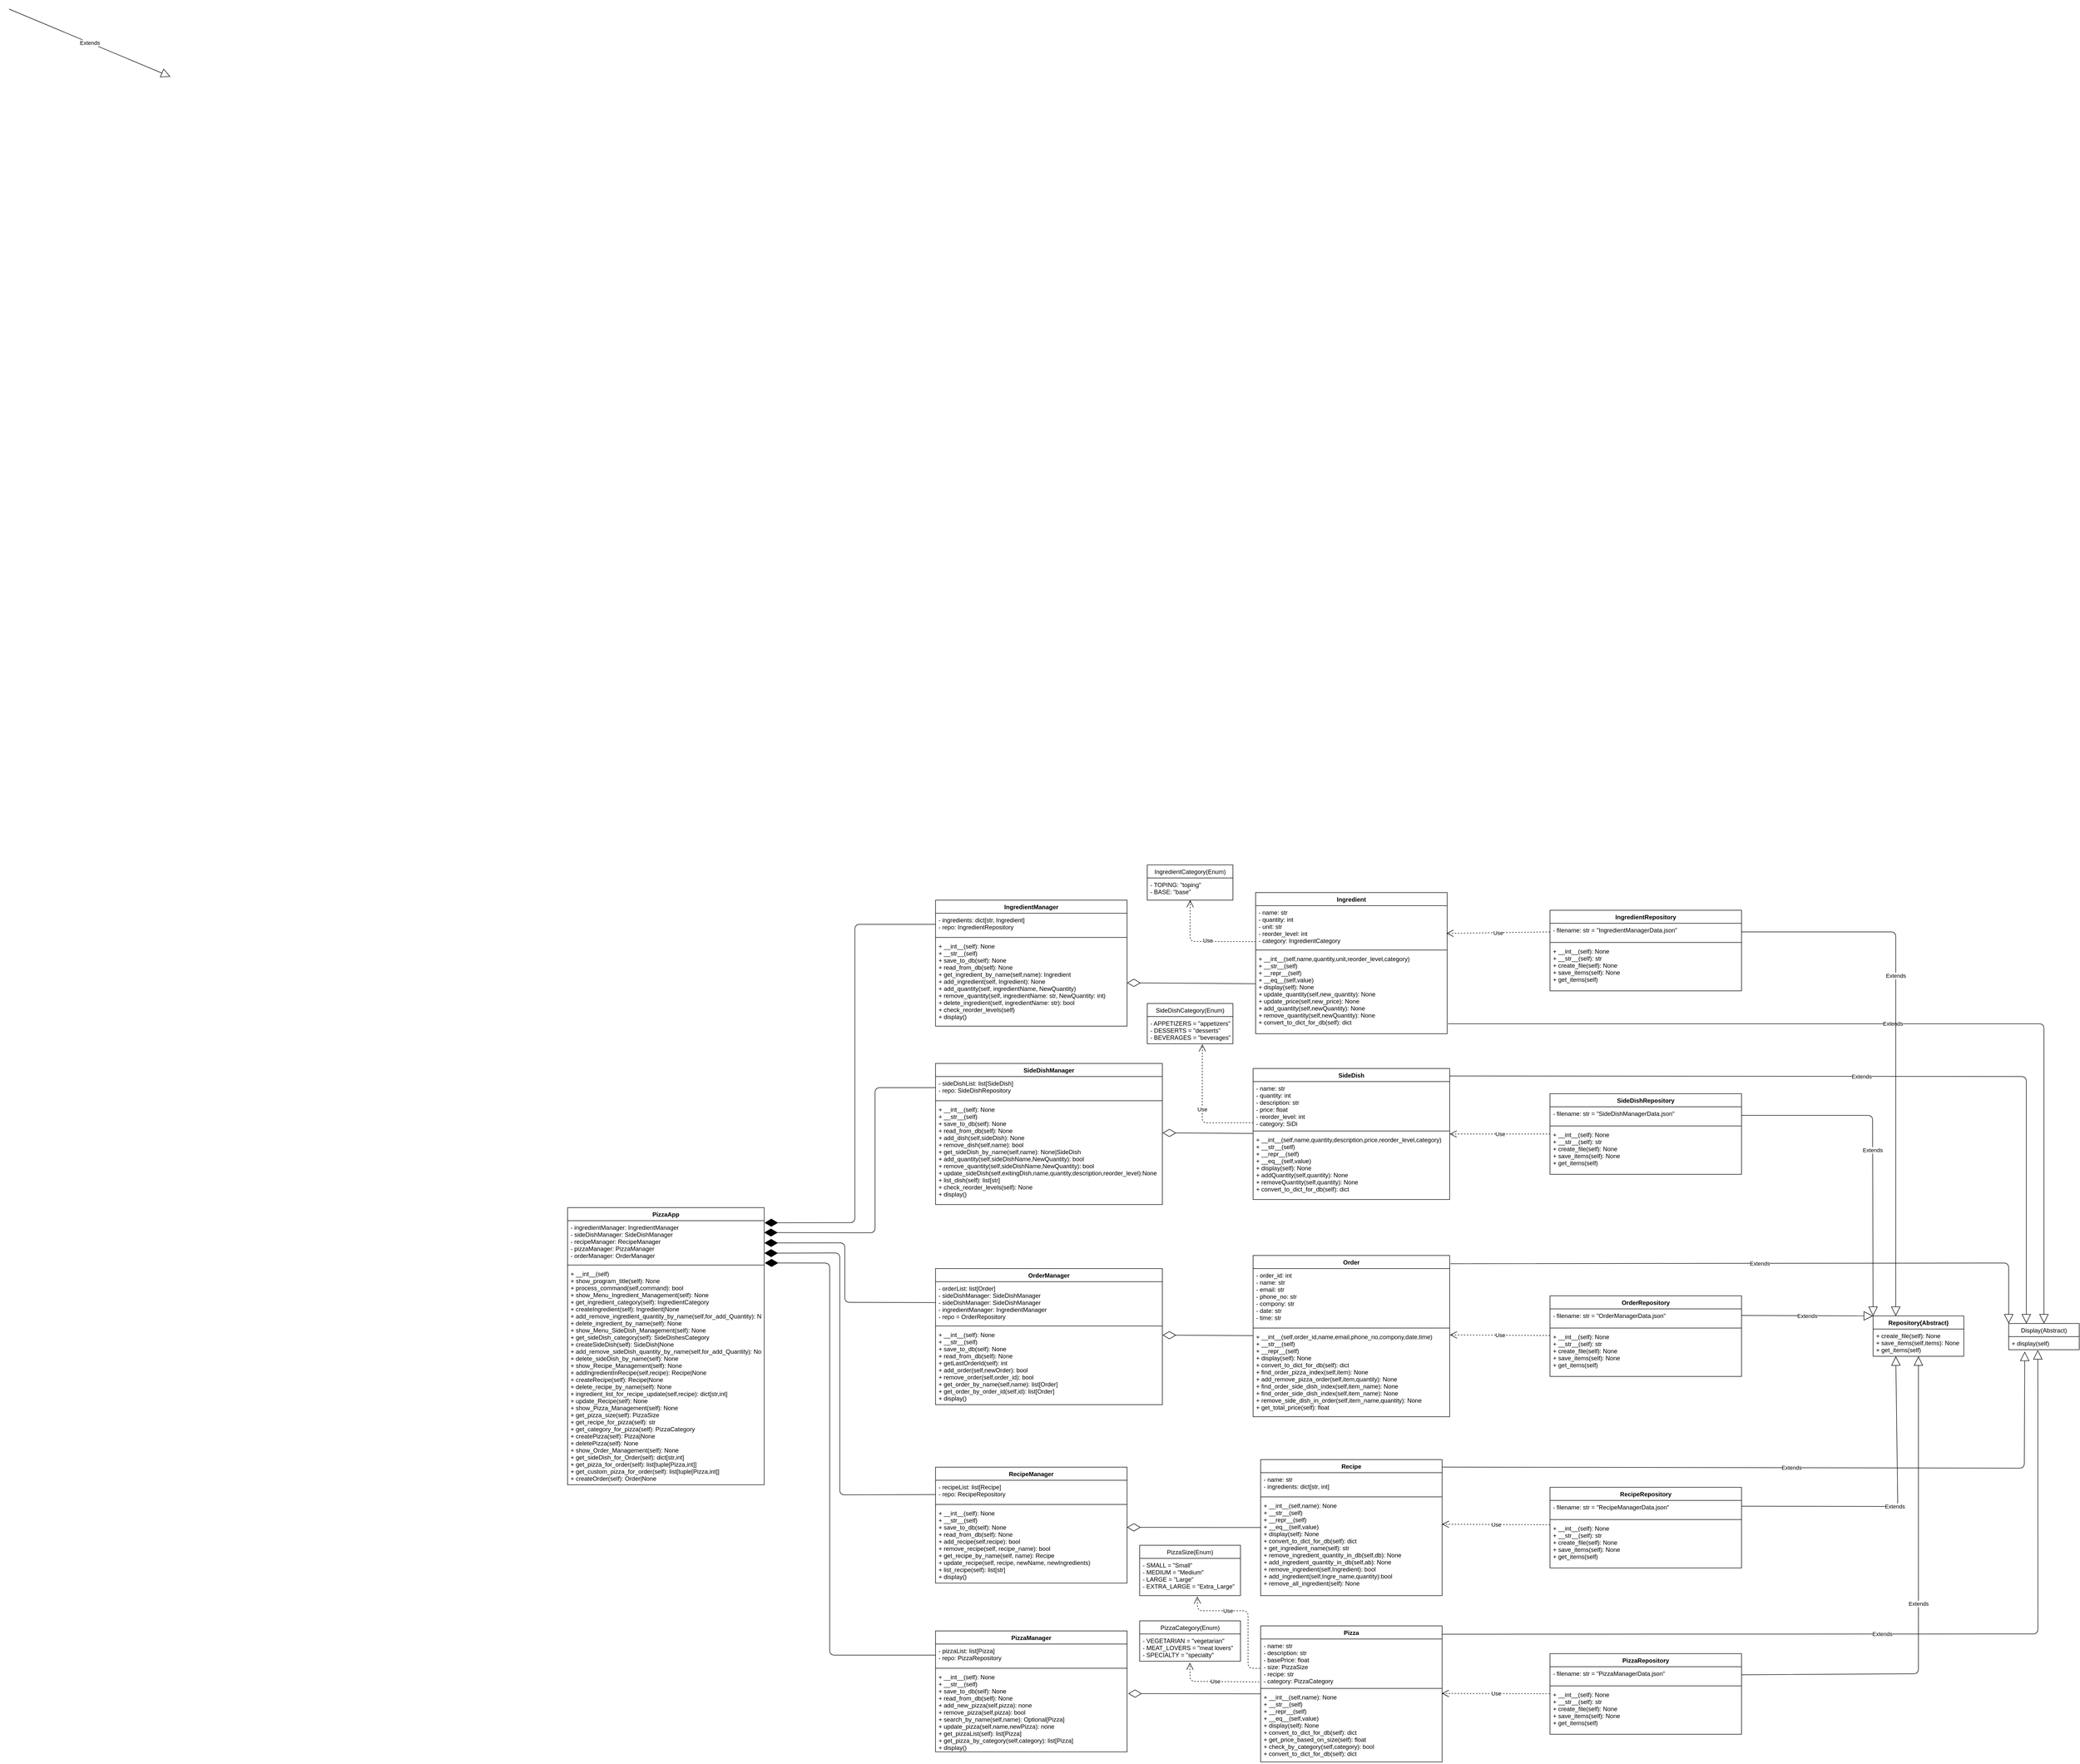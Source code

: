 <mxfile>
    <diagram id="J7m0HLziaFzGGJ3oxKKx" name="Page-1">
        <mxGraphModel dx="22140" dy="11100" grid="1" gridSize="10" guides="1" tooltips="1" connect="1" arrows="1" fold="1" page="1" pageScale="5" pageWidth="827" pageHeight="1169" math="0" shadow="0">
            <root>
                <mxCell id="0"/>
                <mxCell id="1" parent="0"/>
                <mxCell id="2" value="Recipe" style="swimlane;fontStyle=1;align=center;verticalAlign=top;childLayout=stackLayout;horizontal=1;startSize=26;horizontalStack=0;resizeParent=1;resizeParentMax=0;resizeLast=0;collapsible=1;marginBottom=0;" parent="1" vertex="1">
                    <mxGeometry x="1943" y="3213" width="360" height="270" as="geometry"/>
                </mxCell>
                <mxCell id="3" value="- name: str&#10;- ingredients: dict[str, int]" style="text;strokeColor=none;fillColor=none;align=left;verticalAlign=top;spacingLeft=4;spacingRight=4;overflow=hidden;rotatable=0;points=[[0,0.5],[1,0.5]];portConstraint=eastwest;" parent="2" vertex="1">
                    <mxGeometry y="26" width="360" height="44" as="geometry"/>
                </mxCell>
                <mxCell id="4" value="" style="line;strokeWidth=1;fillColor=none;align=left;verticalAlign=middle;spacingTop=-1;spacingLeft=3;spacingRight=3;rotatable=0;labelPosition=right;points=[];portConstraint=eastwest;strokeColor=inherit;" parent="2" vertex="1">
                    <mxGeometry y="70" width="360" height="8" as="geometry"/>
                </mxCell>
                <mxCell id="5" value="+ __int__(self,name): None&#10;+ __str__(self)&#10;+ __repr__(self)&#10;+ __eq__(self,value)&#10;+ display(self): None&#10;+ convert_to_dict_for_db(self): dict&#10;+ get_ingredient_name(self): str&#10;+ remove_ingredient_quantity_in_db(self,db): None&#10;+ add_ingredient_quantity_in_db(self,ab): None&#10;+ remove_ingredient(self,Ingredient): bool&#10;+ add_ingredient(self,Ingre_name,quantity):bool&#10;+ remove_all_ingredient(self): None" style="text;strokeColor=none;fillColor=none;align=left;verticalAlign=top;spacingLeft=4;spacingRight=4;overflow=hidden;rotatable=0;points=[[0,0.5],[1,0.5]];portConstraint=eastwest;" parent="2" vertex="1">
                    <mxGeometry y="78" width="360" height="192" as="geometry"/>
                </mxCell>
                <mxCell id="10" value="Display(Abstract)" style="swimlane;fontStyle=0;childLayout=stackLayout;horizontal=1;startSize=26;fillColor=none;horizontalStack=0;resizeParent=1;resizeParentMax=0;resizeLast=0;collapsible=1;marginBottom=0;" parent="1" vertex="1">
                    <mxGeometry x="3427" y="2943" width="140" height="52" as="geometry"/>
                </mxCell>
                <mxCell id="12" value="+ display(self)" style="text;strokeColor=none;fillColor=none;align=left;verticalAlign=top;spacingLeft=4;spacingRight=4;overflow=hidden;rotatable=0;points=[[0,0.5],[1,0.5]];portConstraint=eastwest;" parent="10" vertex="1">
                    <mxGeometry y="26" width="140" height="26" as="geometry"/>
                </mxCell>
                <mxCell id="14" value="Ingredient" style="swimlane;fontStyle=1;align=center;verticalAlign=top;childLayout=stackLayout;horizontal=1;startSize=26;horizontalStack=0;resizeParent=1;resizeParentMax=0;resizeLast=0;collapsible=1;marginBottom=0;" parent="1" vertex="1">
                    <mxGeometry x="1933" y="2088" width="380" height="280" as="geometry"/>
                </mxCell>
                <mxCell id="15" value="- name: str&#10;- quantity: int&#10;- unit: str&#10;- reorder_level: int&#10;- category: IngredientCategory" style="text;strokeColor=none;fillColor=none;align=left;verticalAlign=top;spacingLeft=4;spacingRight=4;overflow=hidden;rotatable=0;points=[[0,0.5],[1,0.5]];portConstraint=eastwest;" parent="14" vertex="1">
                    <mxGeometry y="26" width="380" height="84" as="geometry"/>
                </mxCell>
                <mxCell id="16" value="" style="line;strokeWidth=1;fillColor=none;align=left;verticalAlign=middle;spacingTop=-1;spacingLeft=3;spacingRight=3;rotatable=0;labelPosition=right;points=[];portConstraint=eastwest;strokeColor=inherit;" parent="14" vertex="1">
                    <mxGeometry y="110" width="380" height="8" as="geometry"/>
                </mxCell>
                <mxCell id="17" value="+ __int__(self,name,quantity,unit,reorder_level,category)&#10;+ __str__(self)&#10;+ __repr__(self)&#10;+ __eq__(self,value)&#10;+ display(self): None&#10;+ update_quantity(self,new_quantity): None&#10;+ update_price(self,new_price): None&#10;+ add_quantity(self,newQuantity): None&#10;+ remove_quantity(self,newQuantity): None&#10;+ convert_to_dict_for_db(self): dict" style="text;strokeColor=none;fillColor=none;align=left;verticalAlign=top;spacingLeft=4;spacingRight=4;overflow=hidden;rotatable=0;points=[[0,0.5],[1,0.5]];portConstraint=eastwest;" parent="14" vertex="1">
                    <mxGeometry y="118" width="380" height="162" as="geometry"/>
                </mxCell>
                <mxCell id="24" value="Extends" style="endArrow=block;endSize=16;endFill=0;html=1;" parent="1" target="18" edge="1">
                    <mxGeometry width="160" relative="1" as="geometry">
                        <mxPoint x="-540" y="335" as="sourcePoint"/>
                        <mxPoint x="-220" y="469" as="targetPoint"/>
                    </mxGeometry>
                </mxCell>
                <mxCell id="25" value="Extends" style="endArrow=block;endSize=16;endFill=0;html=1;exitX=1.004;exitY=0.878;exitDx=0;exitDy=0;exitPerimeter=0;edgeStyle=orthogonalEdgeStyle;elbow=vertical;" parent="1" source="17" target="10" edge="1">
                    <mxGeometry x="-0.006" width="160" relative="1" as="geometry">
                        <mxPoint x="2245.76" y="2345.644" as="sourcePoint"/>
                        <mxPoint x="1700.59" y="1133" as="targetPoint"/>
                        <mxPoint x="-1" as="offset"/>
                    </mxGeometry>
                </mxCell>
                <mxCell id="26" value="Extends" style="endArrow=block;endSize=16;endFill=0;html=1;entryX=0.228;entryY=1.147;entryDx=0;entryDy=0;entryPerimeter=0;exitX=1.001;exitY=0.055;exitDx=0;exitDy=0;exitPerimeter=0;" parent="1" source="2" target="12" edge="1">
                    <mxGeometry width="160" relative="1" as="geometry">
                        <mxPoint x="2298" y="3223" as="sourcePoint"/>
                        <mxPoint x="1907.237" y="1094" as="targetPoint"/>
                        <Array as="points">
                            <mxPoint x="3458" y="3230"/>
                        </Array>
                    </mxGeometry>
                </mxCell>
                <mxCell id="27" value="IngredientCategory(Enum)" style="swimlane;fontStyle=0;childLayout=stackLayout;horizontal=1;startSize=26;fillColor=none;horizontalStack=0;resizeParent=1;resizeParentMax=0;resizeLast=0;collapsible=1;marginBottom=0;" vertex="1" parent="1">
                    <mxGeometry x="1718" y="2033" width="170" height="70" as="geometry"/>
                </mxCell>
                <mxCell id="28" value="- TOPING: &quot;toping&quot;&#10;- BASE: &quot;base&quot;" style="text;strokeColor=none;fillColor=none;align=left;verticalAlign=top;spacingLeft=4;spacingRight=4;overflow=hidden;rotatable=0;points=[[0,0.5],[1,0.5]];portConstraint=eastwest;" vertex="1" parent="27">
                    <mxGeometry y="26" width="170" height="44" as="geometry"/>
                </mxCell>
                <mxCell id="29" value="SideDishCategory(Enum)" style="swimlane;fontStyle=0;childLayout=stackLayout;horizontal=1;startSize=26;fillColor=none;horizontalStack=0;resizeParent=1;resizeParentMax=0;resizeLast=0;collapsible=1;marginBottom=0;" vertex="1" parent="1">
                    <mxGeometry x="1718" y="2308" width="170" height="80" as="geometry"/>
                </mxCell>
                <mxCell id="30" value="- APPETIZERS = &quot;appetizers&quot;&#10;- DESSERTS = &quot;desserts&quot;&#10;- BEVERAGES = &quot;beverages&quot;" style="text;strokeColor=none;fillColor=none;align=left;verticalAlign=top;spacingLeft=4;spacingRight=4;overflow=hidden;rotatable=0;points=[[0,0.5],[1,0.5]];portConstraint=eastwest;" vertex="1" parent="29">
                    <mxGeometry y="26" width="170" height="54" as="geometry"/>
                </mxCell>
                <mxCell id="32" value="PizzaCategory(Enum)" style="swimlane;fontStyle=0;childLayout=stackLayout;horizontal=1;startSize=26;fillColor=none;horizontalStack=0;resizeParent=1;resizeParentMax=0;resizeLast=0;collapsible=1;marginBottom=0;" vertex="1" parent="1">
                    <mxGeometry x="1703" y="3533" width="200" height="80" as="geometry"/>
                </mxCell>
                <mxCell id="33" value="- VEGETARIAN = &quot;vegetarian&quot;&#10;- MEAT_LOVERS = &quot;meat lovers&quot;&#10;- SPECIALTY = &quot;specialty&quot;" style="text;strokeColor=none;fillColor=none;align=left;verticalAlign=top;spacingLeft=4;spacingRight=4;overflow=hidden;rotatable=0;points=[[0,0.5],[1,0.5]];portConstraint=eastwest;" vertex="1" parent="32">
                    <mxGeometry y="26" width="200" height="54" as="geometry"/>
                </mxCell>
                <mxCell id="34" value="PizzaSize(Enum)" style="swimlane;fontStyle=0;childLayout=stackLayout;horizontal=1;startSize=26;fillColor=none;horizontalStack=0;resizeParent=1;resizeParentMax=0;resizeLast=0;collapsible=1;marginBottom=0;" vertex="1" parent="1">
                    <mxGeometry x="1703" y="3383" width="200" height="100" as="geometry"/>
                </mxCell>
                <mxCell id="35" value="- SMALL = &quot;Small&quot;&#10;- MEDIUM = &quot;Medium&quot;&#10;- LARGE = &quot;Large&quot;&#10;- EXTRA_LARGE = &quot;Extra_Large&quot;" style="text;strokeColor=none;fillColor=none;align=left;verticalAlign=top;spacingLeft=4;spacingRight=4;overflow=hidden;rotatable=0;points=[[0,0.5],[1,0.5]];portConstraint=eastwest;fontStyle=0" vertex="1" parent="34">
                    <mxGeometry y="26" width="200" height="74" as="geometry"/>
                </mxCell>
                <mxCell id="71" value="Pizza" style="swimlane;fontStyle=1;align=center;verticalAlign=top;childLayout=stackLayout;horizontal=1;startSize=26;horizontalStack=0;resizeParent=1;resizeParentMax=0;resizeLast=0;collapsible=1;marginBottom=0;" vertex="1" parent="1">
                    <mxGeometry x="1943" y="3543" width="360" height="270" as="geometry"/>
                </mxCell>
                <mxCell id="72" value="- name: str&#10;- description: str&#10;- basePrice: float&#10;- size: PizzaSize&#10;- recipe: str&#10;- category: PizzaCategory" style="text;strokeColor=none;fillColor=none;align=left;verticalAlign=top;spacingLeft=4;spacingRight=4;overflow=hidden;rotatable=0;points=[[0,0.5],[1,0.5]];portConstraint=eastwest;" vertex="1" parent="71">
                    <mxGeometry y="26" width="360" height="94" as="geometry"/>
                </mxCell>
                <mxCell id="73" value="" style="line;strokeWidth=1;fillColor=none;align=left;verticalAlign=middle;spacingTop=-1;spacingLeft=3;spacingRight=3;rotatable=0;labelPosition=right;points=[];portConstraint=eastwest;strokeColor=inherit;" vertex="1" parent="71">
                    <mxGeometry y="120" width="360" height="8" as="geometry"/>
                </mxCell>
                <mxCell id="74" value="+ __int__(self,name): None&#10;+ __str__(self)&#10;+ __repr__(self)&#10;+ __eq__(self,value)&#10;+ display(self): None&#10;+ convert_to_dict_for_db(self): dict&#10;+ get_price_based_on_size(self): float&#10;+ check_by_category(self,category): bool&#10;+ convert_to_dict_for_db(self): dict&#10;" style="text;strokeColor=none;fillColor=none;align=left;verticalAlign=top;spacingLeft=4;spacingRight=4;overflow=hidden;rotatable=0;points=[[0,0.5],[1,0.5]];portConstraint=eastwest;" vertex="1" parent="71">
                    <mxGeometry y="128" width="360" height="142" as="geometry"/>
                </mxCell>
                <mxCell id="83" value="Order" style="swimlane;fontStyle=1;align=center;verticalAlign=top;childLayout=stackLayout;horizontal=1;startSize=26;horizontalStack=0;resizeParent=1;resizeParentMax=0;resizeLast=0;collapsible=1;marginBottom=0;" vertex="1" parent="1">
                    <mxGeometry x="1928" y="2808" width="390" height="320" as="geometry"/>
                </mxCell>
                <mxCell id="84" value="- order_id: int&#10;- name: str&#10;- email: str&#10;- phone_no: str&#10;- compony: str&#10;- date: str&#10;- time: str" style="text;strokeColor=none;fillColor=none;align=left;verticalAlign=top;spacingLeft=4;spacingRight=4;overflow=hidden;rotatable=0;points=[[0,0.5],[1,0.5]];portConstraint=eastwest;" vertex="1" parent="83">
                    <mxGeometry y="26" width="390" height="114" as="geometry"/>
                </mxCell>
                <mxCell id="85" value="" style="line;strokeWidth=1;fillColor=none;align=left;verticalAlign=middle;spacingTop=-1;spacingLeft=3;spacingRight=3;rotatable=0;labelPosition=right;points=[];portConstraint=eastwest;strokeColor=inherit;" vertex="1" parent="83">
                    <mxGeometry y="140" width="390" height="8" as="geometry"/>
                </mxCell>
                <mxCell id="86" value="+ __int__(self,order_id,name,email,phone_no,compony,date,time)&#10;+ __str__(self)&#10;+ __repr__(self)&#10;+ display(self): None&#10;+ convert_to_dict_for_db(self): dict&#10;+ find_order_pizza_index(self,item): None&#10;+ add_remove_pizza_order(self,item,quantity): None&#10;+ find_order_side_dish_index(self,item_name): None&#10;+ find_order_side_dish_index(self,item_name): None&#10;+ remove_side_dish_in_order(self,item_name,quantity): None&#10;+ get_total_price(self): float" style="text;strokeColor=none;fillColor=none;align=left;verticalAlign=top;spacingLeft=4;spacingRight=4;overflow=hidden;rotatable=0;points=[[0,0.5],[1,0.5]];portConstraint=eastwest;" vertex="1" parent="83">
                    <mxGeometry y="148" width="390" height="172" as="geometry"/>
                </mxCell>
                <mxCell id="95" value="Repository(Abstract)" style="swimlane;fontStyle=1;childLayout=stackLayout;horizontal=1;startSize=26;fillColor=none;horizontalStack=0;resizeParent=1;resizeParentMax=0;resizeLast=0;collapsible=1;marginBottom=0;" vertex="1" parent="1">
                    <mxGeometry x="3158" y="2928" width="180" height="80" as="geometry"/>
                </mxCell>
                <mxCell id="96" value="+ create_file(self): None&#10;+ save_items(self,items): None&#10;+ get_items(self)" style="text;strokeColor=none;fillColor=none;align=left;verticalAlign=top;spacingLeft=4;spacingRight=4;overflow=hidden;rotatable=0;points=[[0,0.5],[1,0.5]];portConstraint=eastwest;" vertex="1" parent="95">
                    <mxGeometry y="26" width="180" height="54" as="geometry"/>
                </mxCell>
                <mxCell id="98" value="Extends" style="endArrow=block;endSize=16;endFill=0;html=1;exitX=1;exitY=0.5;exitDx=0;exitDy=0;entryX=0;entryY=0;entryDx=0;entryDy=0;" edge="1" parent="1" source="163" target="95">
                    <mxGeometry width="160" relative="1" as="geometry">
                        <mxPoint x="2897" y="2530" as="sourcePoint"/>
                        <mxPoint x="1877" y="2327.555" as="targetPoint"/>
                        <Array as="points">
                            <mxPoint x="3157" y="2530"/>
                        </Array>
                    </mxGeometry>
                </mxCell>
                <mxCell id="100" value="Extends" style="endArrow=block;endSize=16;endFill=0;html=1;entryX=0.25;entryY=1;entryDx=0;entryDy=0;exitX=1;exitY=0.25;exitDx=0;exitDy=0;" edge="1" parent="1" target="95">
                    <mxGeometry width="160" relative="1" as="geometry">
                        <mxPoint x="2897.0" y="3305.5" as="sourcePoint"/>
                        <mxPoint x="3347" y="2773" as="targetPoint"/>
                        <Array as="points">
                            <mxPoint x="3207" y="3306"/>
                        </Array>
                    </mxGeometry>
                </mxCell>
                <mxCell id="101" value="Extends" style="endArrow=block;endSize=16;endFill=0;html=1;startArrow=none;exitX=1;exitY=0.5;exitDx=0;exitDy=0;entryX=0.25;entryY=0;entryDx=0;entryDy=0;" edge="1" parent="1" source="159" target="95">
                    <mxGeometry x="-0.264" width="160" relative="1" as="geometry">
                        <mxPoint x="2897" y="2191" as="sourcePoint"/>
                        <mxPoint x="1994.01" y="2313" as="targetPoint"/>
                        <Array as="points">
                            <mxPoint x="3203" y="2166"/>
                        </Array>
                        <mxPoint as="offset"/>
                    </mxGeometry>
                </mxCell>
                <mxCell id="102" value="Extends" style="endArrow=block;endSize=16;endFill=0;html=1;exitX=1.004;exitY=0.051;exitDx=0;exitDy=0;entryX=0;entryY=0;entryDx=0;entryDy=0;exitPerimeter=0;" edge="1" parent="1" source="83" target="10">
                    <mxGeometry width="160" relative="1" as="geometry">
                        <mxPoint x="2250.78" y="2820.16" as="sourcePoint"/>
                        <mxPoint x="2029.398" y="814" as="targetPoint"/>
                        <Array as="points">
                            <mxPoint x="3427" y="2823"/>
                        </Array>
                    </mxGeometry>
                </mxCell>
                <mxCell id="103" value="Extends" style="endArrow=block;endSize=16;endFill=0;html=1;entryX=0.25;entryY=0;entryDx=0;entryDy=0;exitX=1.001;exitY=0.057;exitDx=0;exitDy=0;exitPerimeter=0;" edge="1" parent="1" source="59" target="10">
                    <mxGeometry width="160" relative="1" as="geometry">
                        <mxPoint x="2249.61" y="2451.56" as="sourcePoint"/>
                        <mxPoint x="1986.299" y="814" as="targetPoint"/>
                        <Array as="points">
                            <mxPoint x="3462" y="2453"/>
                        </Array>
                    </mxGeometry>
                </mxCell>
                <mxCell id="104" value="Extends" style="endArrow=block;endSize=16;endFill=0;html=1;entryX=0.413;entryY=1.034;entryDx=0;entryDy=0;entryPerimeter=0;exitX=1.001;exitY=0.061;exitDx=0;exitDy=0;exitPerimeter=0;" edge="1" parent="1" source="71" target="12">
                    <mxGeometry width="160" relative="1" as="geometry">
                        <mxPoint x="2235.72" y="3558.66" as="sourcePoint"/>
                        <mxPoint x="2007.822" y="814" as="targetPoint"/>
                        <Array as="points">
                            <mxPoint x="3485" y="3559"/>
                        </Array>
                    </mxGeometry>
                </mxCell>
                <mxCell id="107" value="Use" style="endArrow=open;endSize=12;dashed=1;html=1;entryX=1.001;entryY=0.056;entryDx=0;entryDy=0;entryPerimeter=0;" edge="1" parent="1" target="86">
                    <mxGeometry width="160" relative="1" as="geometry">
                        <mxPoint x="2517" y="2966.842" as="sourcePoint"/>
                        <mxPoint x="2250" y="2968" as="targetPoint"/>
                    </mxGeometry>
                </mxCell>
                <mxCell id="108" value="Use" style="endArrow=open;endSize=12;dashed=1;html=1;entryX=1;entryY=0.015;entryDx=0;entryDy=0;entryPerimeter=0;exitX=0.001;exitY=0.13;exitDx=0;exitDy=0;exitPerimeter=0;" edge="1" parent="1" source="165" target="62">
                    <mxGeometry width="160" relative="1" as="geometry">
                        <mxPoint x="2517" y="2566.99" as="sourcePoint"/>
                        <mxPoint x="2250" y="2567" as="targetPoint"/>
                    </mxGeometry>
                </mxCell>
                <mxCell id="109" value="Use" style="endArrow=open;endSize=12;dashed=1;html=1;entryX=0.996;entryY=0.655;entryDx=0;entryDy=0;exitX=0;exitY=0.5;exitDx=0;exitDy=0;entryPerimeter=0;" edge="1" parent="1" source="159" target="15">
                    <mxGeometry width="160" relative="1" as="geometry">
                        <mxPoint x="2514.72" y="2163.68" as="sourcePoint"/>
                        <mxPoint x="2245" y="2228" as="targetPoint"/>
                    </mxGeometry>
                </mxCell>
                <mxCell id="110" value="Use" style="endArrow=open;endSize=12;dashed=1;html=1;entryX=0.999;entryY=0.262;entryDx=0;entryDy=0;entryPerimeter=0;" edge="1" parent="1" target="5">
                    <mxGeometry width="160" relative="1" as="geometry">
                        <mxPoint x="2517.0" y="3342.203" as="sourcePoint"/>
                        <mxPoint x="2235" y="3346.759" as="targetPoint"/>
                    </mxGeometry>
                </mxCell>
                <mxCell id="111" value="Use" style="endArrow=open;endSize=12;dashed=1;html=1;entryX=0.998;entryY=0.042;entryDx=0;entryDy=0;entryPerimeter=0;" edge="1" parent="1" target="74">
                    <mxGeometry width="160" relative="1" as="geometry">
                        <mxPoint x="2517.0" y="3677.514" as="sourcePoint"/>
                        <mxPoint x="2235" y="3678" as="targetPoint"/>
                    </mxGeometry>
                </mxCell>
                <mxCell id="112" value="PizzaApp" style="swimlane;fontStyle=1;align=center;verticalAlign=top;childLayout=stackLayout;horizontal=1;startSize=26;horizontalStack=0;resizeParent=1;resizeParentMax=0;resizeLast=0;collapsible=1;marginBottom=0;" vertex="1" parent="1">
                    <mxGeometry x="568" y="2713" width="390" height="550" as="geometry"/>
                </mxCell>
                <mxCell id="113" value="- ingredientManager: IngredientManager&#10;- sideDishManager: SideDishManager&#10;- recipeManager: RecipeManager&#10;- pizzaManager: PizzaManager&#10;- orderManager: OrderManager" style="text;strokeColor=none;fillColor=none;align=left;verticalAlign=top;spacingLeft=4;spacingRight=4;overflow=hidden;rotatable=0;points=[[0,0.5],[1,0.5]];portConstraint=eastwest;" vertex="1" parent="112">
                    <mxGeometry y="26" width="390" height="84" as="geometry"/>
                </mxCell>
                <mxCell id="114" value="" style="line;strokeWidth=1;fillColor=none;align=left;verticalAlign=middle;spacingTop=-1;spacingLeft=3;spacingRight=3;rotatable=0;labelPosition=right;points=[];portConstraint=eastwest;strokeColor=inherit;" vertex="1" parent="112">
                    <mxGeometry y="110" width="390" height="8" as="geometry"/>
                </mxCell>
                <mxCell id="115" value="+ __int__(self)&#10;+ show_program_title(self): None&#10;+ process_command(self,command): bool&#10;+ show_Menu_Ingredient_Management(self): None&#10;+ get_ingredient_category(self): IngredientCategory&#10;+ createIngredient(self): Ingredient|None&#10;+ add_remove_ingredient_quantity_by_name(self,for_add_Quantity): None&#10;+ delete_ingredient_by_name(self): None&#10;+ show_Menu_SideDish_Management(self): None&#10;+ get_sideDish_category(self): SideDishesCategory&#10;+ createSideDish(self): SideDish|None&#10;+ add_remove_sideDish_quantity_by_name(self,for_add_Quantity): None&#10;+ delete_sideDish_by_name(self): None&#10;+ show_Recipe_Management(self): None&#10;+ addIngredientInRecipe(self,recipe): Recipe|None&#10;+ createRecipe(self): Recipe|None&#10;+ delete_recipe_by_name(self): None&#10;+ ingredient_list_for_recipe_update(self,recipe): dict[str,int]&#10;+ update_Recipe(self): None&#10;+ show_Pizza_Management(self): None&#10;+ get_pizza_size(self): PizzaSize&#10;+ get_recipe_for_pizza(self): str&#10;+ get_category_for_pizza(self): PizzaCategory&#10;+ createPizza(self): Pizza|None&#10;+ deletePizza(self): None&#10;+ show_Order_Management(self): None&#10;+ get_sideDish_for_Order(self): dict[str,int]&#10;+ get_pizza_for_order(self): list[tuple[Pizza,int]]&#10;+ get_custom_pizza_for_order(self): list[tuple[Pizza,int]]&#10;+ createOrder(self): Order|None" style="text;strokeColor=none;fillColor=none;align=left;verticalAlign=top;spacingLeft=4;spacingRight=4;overflow=hidden;rotatable=0;points=[[0,0.5],[1,0.5]];portConstraint=eastwest;" vertex="1" parent="112">
                    <mxGeometry y="118" width="390" height="432" as="geometry"/>
                </mxCell>
                <mxCell id="116" value="" style="endArrow=diamondThin;endFill=0;endSize=24;html=1;fontStyle=1;entryX=1.001;entryY=0.093;entryDx=0;entryDy=0;entryPerimeter=0;" edge="1" parent="1" source="83" target="149">
                    <mxGeometry width="160" relative="1" as="geometry">
                        <mxPoint x="1128" y="1453" as="sourcePoint"/>
                        <mxPoint x="1748" y="2968" as="targetPoint"/>
                    </mxGeometry>
                </mxCell>
                <mxCell id="117" value="" style="endArrow=diamondThin;endFill=0;endSize=24;html=1;fontStyle=1;entryX=1.001;entryY=0.296;entryDx=0;entryDy=0;entryPerimeter=0;" edge="1" parent="1" source="59" target="145">
                    <mxGeometry width="160" relative="1" as="geometry">
                        <mxPoint x="990.166" y="1483" as="sourcePoint"/>
                        <mxPoint x="1748" y="2567" as="targetPoint"/>
                    </mxGeometry>
                </mxCell>
                <mxCell id="119" value="" style="endArrow=diamondThin;endFill=0;endSize=24;html=1;fontStyle=1;entryX=1;entryY=0.273;entryDx=0;entryDy=0;entryPerimeter=0;" edge="1" parent="1" source="2" target="153">
                    <mxGeometry width="160" relative="1" as="geometry">
                        <mxPoint x="1898" y="1443" as="sourcePoint"/>
                        <mxPoint x="1678" y="3348" as="targetPoint"/>
                    </mxGeometry>
                </mxCell>
                <mxCell id="120" value="" style="endArrow=diamondThin;endFill=0;endSize=24;html=1;fontStyle=1;entryX=1.006;entryY=0.286;entryDx=0;entryDy=0;entryPerimeter=0;" edge="1" parent="1" source="71" target="157">
                    <mxGeometry width="160" relative="1" as="geometry">
                        <mxPoint x="2311.562" y="1433" as="sourcePoint"/>
                        <mxPoint x="1668" y="3678.0" as="targetPoint"/>
                    </mxGeometry>
                </mxCell>
                <mxCell id="59" value="SideDish" style="swimlane;fontStyle=1;align=center;verticalAlign=top;childLayout=stackLayout;horizontal=1;startSize=26;horizontalStack=0;resizeParent=1;resizeParentMax=0;resizeLast=0;collapsible=1;marginBottom=0;" vertex="1" parent="1">
                    <mxGeometry x="1928" y="2437" width="390" height="260" as="geometry"/>
                </mxCell>
                <mxCell id="60" value="- name: str&#10;- quantity: int&#10;- description: str&#10;- price: float&#10;- reorder_level: int&#10;- category: SiDi" style="text;strokeColor=none;fillColor=none;align=left;verticalAlign=top;spacingLeft=4;spacingRight=4;overflow=hidden;rotatable=0;points=[[0,0.5],[1,0.5]];portConstraint=eastwest;" vertex="1" parent="59">
                    <mxGeometry y="26" width="390" height="94" as="geometry"/>
                </mxCell>
                <mxCell id="61" value="" style="line;strokeWidth=1;fillColor=none;align=left;verticalAlign=middle;spacingTop=-1;spacingLeft=3;spacingRight=3;rotatable=0;labelPosition=right;points=[];portConstraint=eastwest;strokeColor=inherit;" vertex="1" parent="59">
                    <mxGeometry y="120" width="390" height="8" as="geometry"/>
                </mxCell>
                <mxCell id="62" value="+ __int__(self,name,quantity,description,price,reorder_level,category)&#10;+ __str__(self)&#10;+ __repr__(self)&#10;+ __eq__(self,value)&#10;+ display(self): None&#10;+ addQuantity(self,quantity): None&#10;+ removeQuantity(self,quantity): None&#10;+ convert_to_dict_for_db(self): dict" style="text;strokeColor=none;fillColor=none;align=left;verticalAlign=top;spacingLeft=4;spacingRight=4;overflow=hidden;rotatable=0;points=[[0,0.5],[1,0.5]];portConstraint=eastwest;" vertex="1" parent="59">
                    <mxGeometry y="128" width="390" height="132" as="geometry"/>
                </mxCell>
                <mxCell id="124" value="Extends" style="endArrow=block;endSize=16;endFill=0;html=1;entryX=0;entryY=0;entryDx=0;entryDy=0;exitX=0.999;exitY=0.383;exitDx=0;exitDy=0;exitPerimeter=0;" edge="1" parent="1" target="95">
                    <mxGeometry width="160" relative="1" as="geometry">
                        <mxPoint x="2896.62" y="2927.022" as="sourcePoint"/>
                        <mxPoint x="3317" y="2721.348" as="targetPoint"/>
                        <Array as="points"/>
                    </mxGeometry>
                </mxCell>
                <mxCell id="125" value="Extends" style="endArrow=block;endSize=16;endFill=0;html=1;entryX=0.5;entryY=1;entryDx=0;entryDy=0;" edge="1" parent="1" source="176" target="95">
                    <mxGeometry width="160" relative="1" as="geometry">
                        <mxPoint x="2897.0" y="3638" as="sourcePoint"/>
                        <mxPoint x="3317" y="2773.652" as="targetPoint"/>
                        <Array as="points">
                            <mxPoint x="3248" y="3638"/>
                        </Array>
                    </mxGeometry>
                </mxCell>
                <mxCell id="127" value="Use" style="endArrow=open;endSize=12;dashed=1;html=1;entryX=0.643;entryY=1.024;entryDx=0;entryDy=0;exitX=0.001;exitY=0.868;exitDx=0;exitDy=0;exitPerimeter=0;entryPerimeter=0;" edge="1" parent="1" source="60" target="30">
                    <mxGeometry width="160" relative="1" as="geometry">
                        <mxPoint x="2030.917" y="2013" as="sourcePoint"/>
                        <mxPoint x="2038" y="2098" as="targetPoint"/>
                        <Array as="points">
                            <mxPoint x="1827" y="2545"/>
                        </Array>
                    </mxGeometry>
                </mxCell>
                <mxCell id="37" value="Use" style="endArrow=open;endSize=12;dashed=1;html=1;entryX=0.501;entryY=1;entryDx=0;entryDy=0;exitX=0.001;exitY=0.848;exitDx=0;exitDy=0;exitPerimeter=0;entryPerimeter=0;" edge="1" parent="1" source="15" target="28">
                    <mxGeometry x="-0.102" y="-2" width="160" relative="1" as="geometry">
                        <mxPoint x="2238" y="1113" as="sourcePoint"/>
                        <mxPoint x="1718" y="843" as="targetPoint"/>
                        <Array as="points">
                            <mxPoint x="1803" y="2185"/>
                        </Array>
                        <mxPoint as="offset"/>
                    </mxGeometry>
                </mxCell>
                <mxCell id="130" value="Use" style="endArrow=open;endSize=12;dashed=1;html=1;elbow=vertical;entryX=0.498;entryY=1.057;entryDx=0;entryDy=0;entryPerimeter=0;exitX=-0.007;exitY=0.906;exitDx=0;exitDy=0;exitPerimeter=0;" edge="1" parent="1" source="72" target="33">
                    <mxGeometry width="160" relative="1" as="geometry">
                        <mxPoint x="1968" y="3543" as="sourcePoint"/>
                        <mxPoint x="2128" y="3543" as="targetPoint"/>
                        <Array as="points">
                            <mxPoint x="1803" y="3653"/>
                        </Array>
                    </mxGeometry>
                </mxCell>
                <mxCell id="131" value="Use" style="endArrow=open;endSize=12;dashed=1;html=1;elbow=vertical;entryX=0.571;entryY=1.025;entryDx=0;entryDy=0;exitX=-0.004;exitY=0.62;exitDx=0;exitDy=0;exitPerimeter=0;entryPerimeter=0;" edge="1" parent="1" source="72" target="35">
                    <mxGeometry x="0.336" width="160" relative="1" as="geometry">
                        <mxPoint x="1950.48" y="3664.164" as="sourcePoint"/>
                        <mxPoint x="1812.6" y="3626.078" as="targetPoint"/>
                        <Array as="points">
                            <mxPoint x="1918" y="3627"/>
                            <mxPoint x="1918" y="3513"/>
                            <mxPoint x="1818" y="3513"/>
                        </Array>
                        <mxPoint as="offset"/>
                    </mxGeometry>
                </mxCell>
                <mxCell id="132" value="" style="endArrow=diamondThin;endFill=0;endSize=24;html=1;elbow=vertical;entryX=1;entryY=0.5;entryDx=0;entryDy=0;exitX=-0.002;exitY=0.388;exitDx=0;exitDy=0;exitPerimeter=0;" edge="1" parent="1" source="17" target="141">
                    <mxGeometry width="160" relative="1" as="geometry">
                        <mxPoint x="2048" y="2843" as="sourcePoint"/>
                        <mxPoint x="1678" y="2267" as="targetPoint"/>
                    </mxGeometry>
                </mxCell>
                <mxCell id="133" value="" style="endArrow=diamondThin;endFill=1;endSize=24;html=1;elbow=vertical;entryX=1;entryY=0.28;entryDx=0;entryDy=0;entryPerimeter=0;exitX=0;exitY=0.5;exitDx=0;exitDy=0;" edge="1" parent="1" source="143" target="113">
                    <mxGeometry width="160" relative="1" as="geometry">
                        <mxPoint x="1298" y="2475" as="sourcePoint"/>
                        <mxPoint x="1248" y="2873" as="targetPoint"/>
                        <Array as="points">
                            <mxPoint x="1178" y="2475"/>
                            <mxPoint x="1178" y="2763"/>
                            <mxPoint x="1138" y="2763"/>
                        </Array>
                    </mxGeometry>
                </mxCell>
                <mxCell id="134" value="" style="endArrow=diamondThin;endFill=1;endSize=24;html=1;elbow=vertical;exitX=0;exitY=0.5;exitDx=0;exitDy=0;entryX=1.002;entryY=0.049;entryDx=0;entryDy=0;entryPerimeter=0;" edge="1" parent="1" source="139" target="113">
                    <mxGeometry width="160" relative="1" as="geometry">
                        <mxPoint x="1298" y="2151.0" as="sourcePoint"/>
                        <mxPoint x="958.78" y="2752.96" as="targetPoint"/>
                        <Array as="points">
                            <mxPoint x="1138" y="2151"/>
                            <mxPoint x="1138" y="2743"/>
                        </Array>
                    </mxGeometry>
                </mxCell>
                <mxCell id="135" value="" style="endArrow=diamondThin;endFill=1;endSize=24;html=1;elbow=vertical;entryX=1.001;entryY=0.526;entryDx=0;entryDy=0;entryPerimeter=0;" edge="1" parent="1" source="147" target="113">
                    <mxGeometry width="160" relative="1" as="geometry">
                        <mxPoint x="1298" y="2901" as="sourcePoint"/>
                        <mxPoint x="1098" y="2763" as="targetPoint"/>
                        <Array as="points">
                            <mxPoint x="1118" y="2901"/>
                            <mxPoint x="1118" y="2783"/>
                        </Array>
                    </mxGeometry>
                </mxCell>
                <mxCell id="136" value="" style="endArrow=diamondThin;endFill=1;endSize=24;html=1;elbow=vertical;entryX=1.001;entryY=0.767;entryDx=0;entryDy=0;entryPerimeter=0;exitX=-0.001;exitY=0.646;exitDx=0;exitDy=0;exitPerimeter=0;" edge="1" parent="1" source="151" target="113">
                    <mxGeometry width="160" relative="1" as="geometry">
                        <mxPoint x="1298" y="3281" as="sourcePoint"/>
                        <mxPoint x="959.34" y="2812.752" as="targetPoint"/>
                        <Array as="points">
                            <mxPoint x="1108" y="3283"/>
                            <mxPoint x="1108" y="2803"/>
                        </Array>
                    </mxGeometry>
                </mxCell>
                <mxCell id="137" value="" style="endArrow=diamondThin;endFill=1;endSize=24;html=1;elbow=vertical;entryX=1.003;entryY=0.998;entryDx=0;entryDy=0;entryPerimeter=0;exitX=0;exitY=0.5;exitDx=0;exitDy=0;" edge="1" parent="1" source="155" target="113">
                    <mxGeometry width="160" relative="1" as="geometry">
                        <mxPoint x="1288" y="3601" as="sourcePoint"/>
                        <mxPoint x="969.17" y="2822.668" as="targetPoint"/>
                        <Array as="points">
                            <mxPoint x="1088" y="3601"/>
                            <mxPoint x="1088" y="2823"/>
                        </Array>
                    </mxGeometry>
                </mxCell>
                <mxCell id="138" value="IngredientManager" style="swimlane;fontStyle=1;align=center;verticalAlign=top;childLayout=stackLayout;horizontal=1;startSize=26;horizontalStack=0;resizeParent=1;resizeParentMax=0;resizeLast=0;collapsible=1;marginBottom=0;" vertex="1" parent="1">
                    <mxGeometry x="1298" y="2103" width="380" height="250" as="geometry"/>
                </mxCell>
                <mxCell id="139" value="- ingredients: dict[str, Ingredient]&#10;- repo: IngredientRepository" style="text;strokeColor=none;fillColor=none;align=left;verticalAlign=top;spacingLeft=4;spacingRight=4;overflow=hidden;rotatable=0;points=[[0,0.5],[1,0.5]];portConstraint=eastwest;" vertex="1" parent="138">
                    <mxGeometry y="26" width="380" height="44" as="geometry"/>
                </mxCell>
                <mxCell id="140" value="" style="line;strokeWidth=1;fillColor=none;align=left;verticalAlign=middle;spacingTop=-1;spacingLeft=3;spacingRight=3;rotatable=0;labelPosition=right;points=[];portConstraint=eastwest;strokeColor=inherit;" vertex="1" parent="138">
                    <mxGeometry y="70" width="380" height="8" as="geometry"/>
                </mxCell>
                <mxCell id="141" value="+ __int__(self): None&#10;+ __str__(self)&#10;+ save_to_db(self): None&#10;+ read_from_db(self): None&#10;+ get_ingredient_by_name(self,name): Ingredient&#10;+ add_ingredient(self, Ingredient): None&#10;+ add_quantity(self, ingredientName, NewQuantity)&#10;+ remove_quantity(self, ingredientName: str, NewQuantity: int)&#10;+ delete_ingredient(self, ingredientName: str): bool&#10;+ check_reorder_levels(self)&#10;+ display()" style="text;strokeColor=none;fillColor=none;align=left;verticalAlign=top;spacingLeft=4;spacingRight=4;overflow=hidden;rotatable=0;points=[[0,0.5],[1,0.5]];portConstraint=eastwest;" vertex="1" parent="138">
                    <mxGeometry y="78" width="380" height="172" as="geometry"/>
                </mxCell>
                <mxCell id="142" value="SideDishManager" style="swimlane;fontStyle=1;align=center;verticalAlign=top;childLayout=stackLayout;horizontal=1;startSize=26;horizontalStack=0;resizeParent=1;resizeParentMax=0;resizeLast=0;collapsible=1;marginBottom=0;" vertex="1" parent="1">
                    <mxGeometry x="1298" y="2427" width="450" height="280" as="geometry"/>
                </mxCell>
                <mxCell id="143" value="- sideDishList: list[SideDish]&#10;- repo: SideDishRepository" style="text;strokeColor=none;fillColor=none;align=left;verticalAlign=top;spacingLeft=4;spacingRight=4;overflow=hidden;rotatable=0;points=[[0,0.5],[1,0.5]];portConstraint=eastwest;" vertex="1" parent="142">
                    <mxGeometry y="26" width="450" height="44" as="geometry"/>
                </mxCell>
                <mxCell id="144" value="" style="line;strokeWidth=1;fillColor=none;align=left;verticalAlign=middle;spacingTop=-1;spacingLeft=3;spacingRight=3;rotatable=0;labelPosition=right;points=[];portConstraint=eastwest;strokeColor=inherit;" vertex="1" parent="142">
                    <mxGeometry y="70" width="450" height="8" as="geometry"/>
                </mxCell>
                <mxCell id="145" value="+ __int__(self): None&#10;+ __str__(self)&#10;+ save_to_db(self): None&#10;+ read_from_db(self): None&#10;+ add_dish(self,sideDish): None&#10;+ remove_dish(self,name): bool&#10;+ get_sideDish_by_name(self,name): None|SideDish&#10;+ add_quantity(self,sideDishName,NewQuantity): bool&#10;+ remove_quantity(self,sideDishName,NewQuantity): bool&#10;+ update_sideDish(self,exitingDish,name,quantity,description,reorder_level):None&#10;+ list_dish(self): list[str]&#10;+ check_reorder_levels(self): None&#10;+ display()" style="text;strokeColor=none;fillColor=none;align=left;verticalAlign=top;spacingLeft=4;spacingRight=4;overflow=hidden;rotatable=0;points=[[0,0.5],[1,0.5]];portConstraint=eastwest;" vertex="1" parent="142">
                    <mxGeometry y="78" width="450" height="202" as="geometry"/>
                </mxCell>
                <mxCell id="146" value="OrderManager" style="swimlane;fontStyle=1;align=center;verticalAlign=top;childLayout=stackLayout;horizontal=1;startSize=26;horizontalStack=0;resizeParent=1;resizeParentMax=0;resizeLast=0;collapsible=1;marginBottom=0;" vertex="1" parent="1">
                    <mxGeometry x="1298" y="2834" width="450" height="270" as="geometry"/>
                </mxCell>
                <mxCell id="147" value="- orderList: list[Order]&#10;- sideDishManager: SideDishManager&#10;- sideDishManager: SideDishManager&#10;- ingredientManager: IngredientManager&#10;- repo = OrderRepository" style="text;strokeColor=none;fillColor=none;align=left;verticalAlign=top;spacingLeft=4;spacingRight=4;overflow=hidden;rotatable=0;points=[[0,0.5],[1,0.5]];portConstraint=eastwest;" vertex="1" parent="146">
                    <mxGeometry y="26" width="450" height="84" as="geometry"/>
                </mxCell>
                <mxCell id="148" value="" style="line;strokeWidth=1;fillColor=none;align=left;verticalAlign=middle;spacingTop=-1;spacingLeft=3;spacingRight=3;rotatable=0;labelPosition=right;points=[];portConstraint=eastwest;strokeColor=inherit;" vertex="1" parent="146">
                    <mxGeometry y="110" width="450" height="8" as="geometry"/>
                </mxCell>
                <mxCell id="149" value="+ __int__(self): None&#10;+ __str__(self)&#10;+ save_to_db(self): None&#10;+ read_from_db(self): None&#10;+ getLastOrderId(self): int&#10;+ add_order(self,newOrder): bool&#10;+ remove_order(self,order_id): bool&#10;+ get_order_by_name(self,name): list[Order]&#10;+ get_order_by_order_id(self,id): list[Order]&#10;+ display()" style="text;strokeColor=none;fillColor=none;align=left;verticalAlign=top;spacingLeft=4;spacingRight=4;overflow=hidden;rotatable=0;points=[[0,0.5],[1,0.5]];portConstraint=eastwest;" vertex="1" parent="146">
                    <mxGeometry y="118" width="450" height="152" as="geometry"/>
                </mxCell>
                <mxCell id="150" value="RecipeManager" style="swimlane;fontStyle=1;align=center;verticalAlign=top;childLayout=stackLayout;horizontal=1;startSize=26;horizontalStack=0;resizeParent=1;resizeParentMax=0;resizeLast=0;collapsible=1;marginBottom=0;" vertex="1" parent="1">
                    <mxGeometry x="1298" y="3228" width="380" height="230" as="geometry"/>
                </mxCell>
                <mxCell id="151" value="- recipeList: list[Recipe]&#10;- repo: RecipeRepository" style="text;strokeColor=none;fillColor=none;align=left;verticalAlign=top;spacingLeft=4;spacingRight=4;overflow=hidden;rotatable=0;points=[[0,0.5],[1,0.5]];portConstraint=eastwest;" vertex="1" parent="150">
                    <mxGeometry y="26" width="380" height="44" as="geometry"/>
                </mxCell>
                <mxCell id="152" value="" style="line;strokeWidth=1;fillColor=none;align=left;verticalAlign=middle;spacingTop=-1;spacingLeft=3;spacingRight=3;rotatable=0;labelPosition=right;points=[];portConstraint=eastwest;strokeColor=inherit;" vertex="1" parent="150">
                    <mxGeometry y="70" width="380" height="8" as="geometry"/>
                </mxCell>
                <mxCell id="153" value="+ __int__(self): None&#10;+ __str__(self)&#10;+ save_to_db(self): None&#10;+ read_from_db(self): None&#10;+ add_recipe(self,recipe): bool&#10;+ remove_recipe(self, recipe_name): bool&#10;+ get_recipe_by_name(self, name): Recipe&#10;+ update_recipe(self, recipe, newName, newIngredients)&#10;+ list_recipe(self): list[str]&#10;+ display()" style="text;strokeColor=none;fillColor=none;align=left;verticalAlign=top;spacingLeft=4;spacingRight=4;overflow=hidden;rotatable=0;points=[[0,0.5],[1,0.5]];portConstraint=eastwest;" vertex="1" parent="150">
                    <mxGeometry y="78" width="380" height="152" as="geometry"/>
                </mxCell>
                <mxCell id="154" value="PizzaManager" style="swimlane;fontStyle=1;align=center;verticalAlign=top;childLayout=stackLayout;horizontal=1;startSize=26;horizontalStack=0;resizeParent=1;resizeParentMax=0;resizeLast=0;collapsible=1;marginBottom=0;" vertex="1" parent="1">
                    <mxGeometry x="1298" y="3553" width="380" height="240" as="geometry"/>
                </mxCell>
                <mxCell id="155" value="- pizzaList: list[Pizza]&#10;- repo: PizzaRepository" style="text;strokeColor=none;fillColor=none;align=left;verticalAlign=top;spacingLeft=4;spacingRight=4;overflow=hidden;rotatable=0;points=[[0,0.5],[1,0.5]];portConstraint=eastwest;" vertex="1" parent="154">
                    <mxGeometry y="26" width="380" height="44" as="geometry"/>
                </mxCell>
                <mxCell id="156" value="" style="line;strokeWidth=1;fillColor=none;align=left;verticalAlign=middle;spacingTop=-1;spacingLeft=3;spacingRight=3;rotatable=0;labelPosition=right;points=[];portConstraint=eastwest;strokeColor=inherit;" vertex="1" parent="154">
                    <mxGeometry y="70" width="380" height="8" as="geometry"/>
                </mxCell>
                <mxCell id="157" value="+ __int__(self): None&#10;+ __str__(self)&#10;+ save_to_db(self): None&#10;+ read_from_db(self): None&#10;+ add_new_pizza(self,pizza): none&#10;+ remove_pizza(self,pizza): bool&#10;+ search_by_name(self,name): Optional[Pizza]&#10;+ update_pizza(self,name,newPizza): none&#10;+ get_pizzaList(self): list[Pizza]&#10;+ get_pizza_by_category(self,category): list[Pizza]&#10;+ display()" style="text;strokeColor=none;fillColor=none;align=left;verticalAlign=top;spacingLeft=4;spacingRight=4;overflow=hidden;rotatable=0;points=[[0,0.5],[1,0.5]];portConstraint=eastwest;" vertex="1" parent="154">
                    <mxGeometry y="78" width="380" height="162" as="geometry"/>
                </mxCell>
                <mxCell id="158" value="IngredientRepository" style="swimlane;fontStyle=1;align=center;verticalAlign=top;childLayout=stackLayout;horizontal=1;startSize=26;horizontalStack=0;resizeParent=1;resizeParentMax=0;resizeLast=0;collapsible=1;marginBottom=0;" vertex="1" parent="1">
                    <mxGeometry x="2517" y="2123" width="380" height="160" as="geometry"/>
                </mxCell>
                <mxCell id="159" value="- filename: str = &quot;IngredientManagerData.json&quot;" style="text;strokeColor=none;fillColor=none;align=left;verticalAlign=top;spacingLeft=4;spacingRight=4;overflow=hidden;rotatable=0;points=[[0,0.5],[1,0.5]];portConstraint=eastwest;" vertex="1" parent="158">
                    <mxGeometry y="26" width="380" height="34" as="geometry"/>
                </mxCell>
                <mxCell id="160" value="" style="line;strokeWidth=1;fillColor=none;align=left;verticalAlign=middle;spacingTop=-1;spacingLeft=3;spacingRight=3;rotatable=0;labelPosition=right;points=[];portConstraint=eastwest;strokeColor=inherit;" vertex="1" parent="158">
                    <mxGeometry y="60" width="380" height="8" as="geometry"/>
                </mxCell>
                <mxCell id="161" value="+ __int__(self): None&#10;+ __str__(self): str&#10;+ create_file(self): None&#10;+ save_items(self): None&#10;+ get_items(self)" style="text;strokeColor=none;fillColor=none;align=left;verticalAlign=top;spacingLeft=4;spacingRight=4;overflow=hidden;rotatable=0;points=[[0,0.5],[1,0.5]];portConstraint=eastwest;" vertex="1" parent="158">
                    <mxGeometry y="68" width="380" height="92" as="geometry"/>
                </mxCell>
                <mxCell id="162" value="SideDishRepository" style="swimlane;fontStyle=1;align=center;verticalAlign=top;childLayout=stackLayout;horizontal=1;startSize=26;horizontalStack=0;resizeParent=1;resizeParentMax=0;resizeLast=0;collapsible=1;marginBottom=0;" vertex="1" parent="1">
                    <mxGeometry x="2517" y="2487" width="380" height="160" as="geometry"/>
                </mxCell>
                <mxCell id="163" value="- filename: str = &quot;SideDishManagerData.json&quot;" style="text;strokeColor=none;fillColor=none;align=left;verticalAlign=top;spacingLeft=4;spacingRight=4;overflow=hidden;rotatable=0;points=[[0,0.5],[1,0.5]];portConstraint=eastwest;" vertex="1" parent="162">
                    <mxGeometry y="26" width="380" height="34" as="geometry"/>
                </mxCell>
                <mxCell id="164" value="" style="line;strokeWidth=1;fillColor=none;align=left;verticalAlign=middle;spacingTop=-1;spacingLeft=3;spacingRight=3;rotatable=0;labelPosition=right;points=[];portConstraint=eastwest;strokeColor=inherit;" vertex="1" parent="162">
                    <mxGeometry y="60" width="380" height="8" as="geometry"/>
                </mxCell>
                <mxCell id="165" value="+ __int__(self): None&#10;+ __str__(self): str&#10;+ create_file(self): None&#10;+ save_items(self): None&#10;+ get_items(self)" style="text;strokeColor=none;fillColor=none;align=left;verticalAlign=top;spacingLeft=4;spacingRight=4;overflow=hidden;rotatable=0;points=[[0,0.5],[1,0.5]];portConstraint=eastwest;" vertex="1" parent="162">
                    <mxGeometry y="68" width="380" height="92" as="geometry"/>
                </mxCell>
                <mxCell id="167" value="OrderRepository" style="swimlane;fontStyle=1;align=center;verticalAlign=top;childLayout=stackLayout;horizontal=1;startSize=26;horizontalStack=0;resizeParent=1;resizeParentMax=0;resizeLast=0;collapsible=1;marginBottom=0;" vertex="1" parent="1">
                    <mxGeometry x="2517" y="2888" width="380" height="160" as="geometry"/>
                </mxCell>
                <mxCell id="168" value="- filename: str = &quot;OrderManagerData.json&quot;" style="text;strokeColor=none;fillColor=none;align=left;verticalAlign=top;spacingLeft=4;spacingRight=4;overflow=hidden;rotatable=0;points=[[0,0.5],[1,0.5]];portConstraint=eastwest;" vertex="1" parent="167">
                    <mxGeometry y="26" width="380" height="34" as="geometry"/>
                </mxCell>
                <mxCell id="169" value="" style="line;strokeWidth=1;fillColor=none;align=left;verticalAlign=middle;spacingTop=-1;spacingLeft=3;spacingRight=3;rotatable=0;labelPosition=right;points=[];portConstraint=eastwest;strokeColor=inherit;" vertex="1" parent="167">
                    <mxGeometry y="60" width="380" height="8" as="geometry"/>
                </mxCell>
                <mxCell id="170" value="+ __int__(self): None&#10;+ __str__(self): str&#10;+ create_file(self): None&#10;+ save_items(self): None&#10;+ get_items(self)" style="text;strokeColor=none;fillColor=none;align=left;verticalAlign=top;spacingLeft=4;spacingRight=4;overflow=hidden;rotatable=0;points=[[0,0.5],[1,0.5]];portConstraint=eastwest;" vertex="1" parent="167">
                    <mxGeometry y="68" width="380" height="92" as="geometry"/>
                </mxCell>
                <mxCell id="171" value="RecipeRepository" style="swimlane;fontStyle=1;align=center;verticalAlign=top;childLayout=stackLayout;horizontal=1;startSize=26;horizontalStack=0;resizeParent=1;resizeParentMax=0;resizeLast=0;collapsible=1;marginBottom=0;" vertex="1" parent="1">
                    <mxGeometry x="2517" y="3268" width="380" height="160" as="geometry"/>
                </mxCell>
                <mxCell id="172" value="- filename: str = &quot;RecipeManagerData.json&quot;" style="text;strokeColor=none;fillColor=none;align=left;verticalAlign=top;spacingLeft=4;spacingRight=4;overflow=hidden;rotatable=0;points=[[0,0.5],[1,0.5]];portConstraint=eastwest;" vertex="1" parent="171">
                    <mxGeometry y="26" width="380" height="34" as="geometry"/>
                </mxCell>
                <mxCell id="173" value="" style="line;strokeWidth=1;fillColor=none;align=left;verticalAlign=middle;spacingTop=-1;spacingLeft=3;spacingRight=3;rotatable=0;labelPosition=right;points=[];portConstraint=eastwest;strokeColor=inherit;" vertex="1" parent="171">
                    <mxGeometry y="60" width="380" height="8" as="geometry"/>
                </mxCell>
                <mxCell id="174" value="+ __int__(self): None&#10;+ __str__(self): str&#10;+ create_file(self): None&#10;+ save_items(self): None&#10;+ get_items(self)" style="text;strokeColor=none;fillColor=none;align=left;verticalAlign=top;spacingLeft=4;spacingRight=4;overflow=hidden;rotatable=0;points=[[0,0.5],[1,0.5]];portConstraint=eastwest;" vertex="1" parent="171">
                    <mxGeometry y="68" width="380" height="92" as="geometry"/>
                </mxCell>
                <mxCell id="175" value="PizzaRepository" style="swimlane;fontStyle=1;align=center;verticalAlign=top;childLayout=stackLayout;horizontal=1;startSize=26;horizontalStack=0;resizeParent=1;resizeParentMax=0;resizeLast=0;collapsible=1;marginBottom=0;" vertex="1" parent="1">
                    <mxGeometry x="2517" y="3598" width="380" height="160" as="geometry"/>
                </mxCell>
                <mxCell id="176" value="- filename: str = &quot;PizzaManagerData.json&quot;" style="text;strokeColor=none;fillColor=none;align=left;verticalAlign=top;spacingLeft=4;spacingRight=4;overflow=hidden;rotatable=0;points=[[0,0.5],[1,0.5]];portConstraint=eastwest;" vertex="1" parent="175">
                    <mxGeometry y="26" width="380" height="34" as="geometry"/>
                </mxCell>
                <mxCell id="177" value="" style="line;strokeWidth=1;fillColor=none;align=left;verticalAlign=middle;spacingTop=-1;spacingLeft=3;spacingRight=3;rotatable=0;labelPosition=right;points=[];portConstraint=eastwest;strokeColor=inherit;" vertex="1" parent="175">
                    <mxGeometry y="60" width="380" height="8" as="geometry"/>
                </mxCell>
                <mxCell id="178" value="+ __int__(self): None&#10;+ __str__(self): str&#10;+ create_file(self): None&#10;+ save_items(self): None&#10;+ get_items(self)" style="text;strokeColor=none;fillColor=none;align=left;verticalAlign=top;spacingLeft=4;spacingRight=4;overflow=hidden;rotatable=0;points=[[0,0.5],[1,0.5]];portConstraint=eastwest;" vertex="1" parent="175">
                    <mxGeometry y="68" width="380" height="92" as="geometry"/>
                </mxCell>
            </root>
        </mxGraphModel>
    </diagram>
</mxfile>